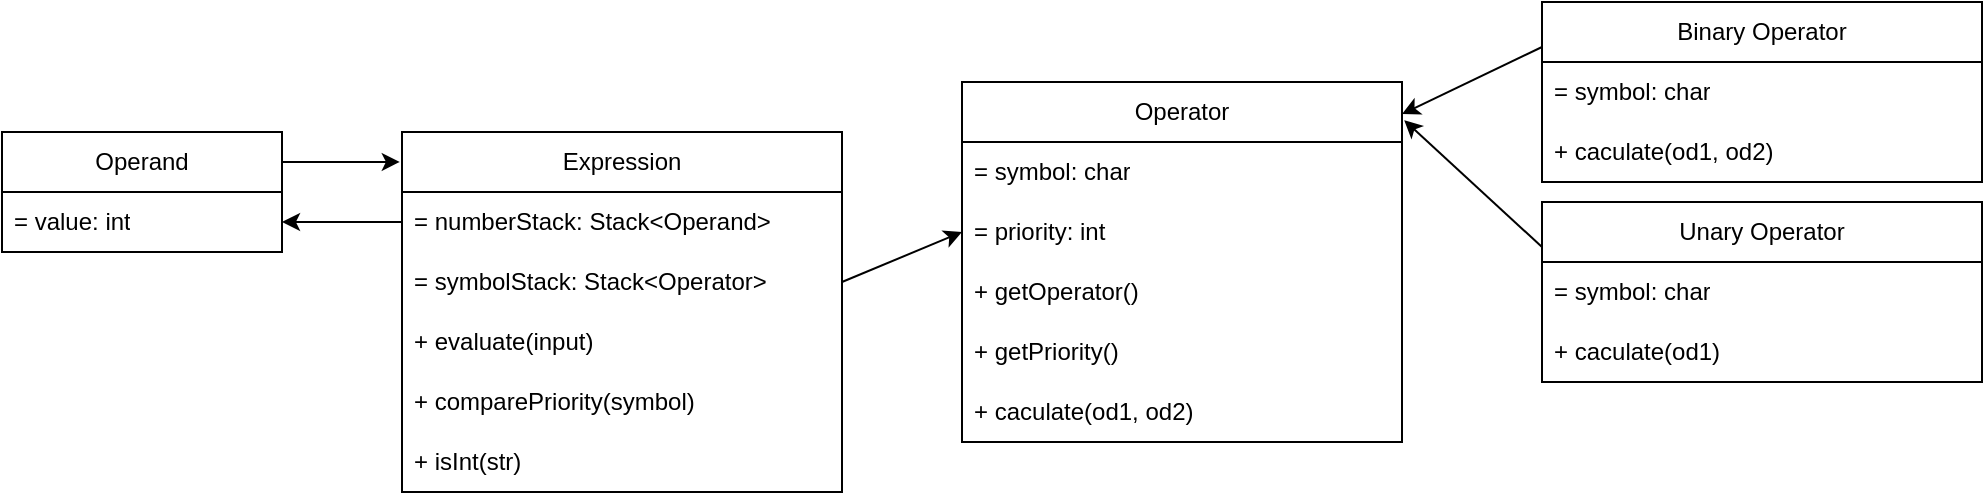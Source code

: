 <mxfile version="24.0.8" type="github">
  <diagram name="Page-1" id="HFXF5jOjvGOMYzu-Sj2q">
    <mxGraphModel dx="1050" dy="522" grid="1" gridSize="10" guides="1" tooltips="1" connect="1" arrows="1" fold="1" page="1" pageScale="1" pageWidth="850" pageHeight="1100" math="0" shadow="0">
      <root>
        <mxCell id="0" />
        <mxCell id="1" parent="0" />
        <mxCell id="lywhhOv0kKZHeL2Ujanw-1" value="Expression" style="swimlane;fontStyle=0;childLayout=stackLayout;horizontal=1;startSize=30;horizontalStack=0;resizeParent=1;resizeParentMax=0;resizeLast=0;collapsible=1;marginBottom=0;whiteSpace=wrap;html=1;" parent="1" vertex="1">
          <mxGeometry x="890" y="225" width="220" height="180" as="geometry" />
        </mxCell>
        <mxCell id="lywhhOv0kKZHeL2Ujanw-2" value="= numberStack: Stack&amp;lt;Operand&amp;gt;" style="text;strokeColor=none;fillColor=none;align=left;verticalAlign=middle;spacingLeft=4;spacingRight=4;overflow=hidden;points=[[0,0.5],[1,0.5]];portConstraint=eastwest;rotatable=0;whiteSpace=wrap;html=1;" parent="lywhhOv0kKZHeL2Ujanw-1" vertex="1">
          <mxGeometry y="30" width="220" height="30" as="geometry" />
        </mxCell>
        <mxCell id="lywhhOv0kKZHeL2Ujanw-3" value="= symbolStack: Stack&amp;lt;Operator&amp;gt;" style="text;strokeColor=none;fillColor=none;align=left;verticalAlign=middle;spacingLeft=4;spacingRight=4;overflow=hidden;points=[[0,0.5],[1,0.5]];portConstraint=eastwest;rotatable=0;whiteSpace=wrap;html=1;" parent="lywhhOv0kKZHeL2Ujanw-1" vertex="1">
          <mxGeometry y="60" width="220" height="30" as="geometry" />
        </mxCell>
        <mxCell id="lywhhOv0kKZHeL2Ujanw-4" value="+ evaluate(input)" style="text;strokeColor=none;fillColor=none;align=left;verticalAlign=middle;spacingLeft=4;spacingRight=4;overflow=hidden;points=[[0,0.5],[1,0.5]];portConstraint=eastwest;rotatable=0;whiteSpace=wrap;html=1;" parent="lywhhOv0kKZHeL2Ujanw-1" vertex="1">
          <mxGeometry y="90" width="220" height="30" as="geometry" />
        </mxCell>
        <mxCell id="lywhhOv0kKZHeL2Ujanw-5" value="+&amp;nbsp;comparePriority(symbol)" style="text;strokeColor=none;fillColor=none;align=left;verticalAlign=middle;spacingLeft=4;spacingRight=4;overflow=hidden;points=[[0,0.5],[1,0.5]];portConstraint=eastwest;rotatable=0;whiteSpace=wrap;html=1;" parent="lywhhOv0kKZHeL2Ujanw-1" vertex="1">
          <mxGeometry y="120" width="220" height="30" as="geometry" />
        </mxCell>
        <mxCell id="lywhhOv0kKZHeL2Ujanw-6" value="+&amp;nbsp;isInt(str)" style="text;strokeColor=none;fillColor=none;align=left;verticalAlign=middle;spacingLeft=4;spacingRight=4;overflow=hidden;points=[[0,0.5],[1,0.5]];portConstraint=eastwest;rotatable=0;whiteSpace=wrap;html=1;" parent="lywhhOv0kKZHeL2Ujanw-1" vertex="1">
          <mxGeometry y="150" width="220" height="30" as="geometry" />
        </mxCell>
        <mxCell id="lywhhOv0kKZHeL2Ujanw-7" value="Operand" style="swimlane;fontStyle=0;childLayout=stackLayout;horizontal=1;startSize=30;horizontalStack=0;resizeParent=1;resizeParentMax=0;resizeLast=0;collapsible=1;marginBottom=0;whiteSpace=wrap;html=1;" parent="1" vertex="1">
          <mxGeometry x="690" y="225" width="140" height="60" as="geometry" />
        </mxCell>
        <mxCell id="lywhhOv0kKZHeL2Ujanw-8" value="= value: int" style="text;strokeColor=none;fillColor=none;align=left;verticalAlign=middle;spacingLeft=4;spacingRight=4;overflow=hidden;points=[[0,0.5],[1,0.5]];portConstraint=eastwest;rotatable=0;whiteSpace=wrap;html=1;" parent="lywhhOv0kKZHeL2Ujanw-7" vertex="1">
          <mxGeometry y="30" width="140" height="30" as="geometry" />
        </mxCell>
        <mxCell id="lywhhOv0kKZHeL2Ujanw-9" style="edgeStyle=orthogonalEdgeStyle;rounded=0;orthogonalLoop=1;jettySize=auto;html=1;exitX=1;exitY=0.25;exitDx=0;exitDy=0;entryX=-0.005;entryY=0.083;entryDx=0;entryDy=0;entryPerimeter=0;" parent="1" source="lywhhOv0kKZHeL2Ujanw-7" target="lywhhOv0kKZHeL2Ujanw-1" edge="1">
          <mxGeometry relative="1" as="geometry" />
        </mxCell>
        <mxCell id="lywhhOv0kKZHeL2Ujanw-10" style="edgeStyle=none;rounded=0;orthogonalLoop=1;jettySize=auto;html=1;exitX=0;exitY=0.5;exitDx=0;exitDy=0;entryX=1;entryY=0.5;entryDx=0;entryDy=0;" parent="1" source="lywhhOv0kKZHeL2Ujanw-2" target="lywhhOv0kKZHeL2Ujanw-8" edge="1">
          <mxGeometry relative="1" as="geometry" />
        </mxCell>
        <mxCell id="lywhhOv0kKZHeL2Ujanw-11" value="Operator" style="swimlane;fontStyle=0;childLayout=stackLayout;horizontal=1;startSize=30;horizontalStack=0;resizeParent=1;resizeParentMax=0;resizeLast=0;collapsible=1;marginBottom=0;whiteSpace=wrap;html=1;" parent="1" vertex="1">
          <mxGeometry x="1170" y="200" width="220" height="180" as="geometry" />
        </mxCell>
        <mxCell id="lywhhOv0kKZHeL2Ujanw-12" value="= symbol: char" style="text;strokeColor=none;fillColor=none;align=left;verticalAlign=middle;spacingLeft=4;spacingRight=4;overflow=hidden;points=[[0,0.5],[1,0.5]];portConstraint=eastwest;rotatable=0;whiteSpace=wrap;html=1;" parent="lywhhOv0kKZHeL2Ujanw-11" vertex="1">
          <mxGeometry y="30" width="220" height="30" as="geometry" />
        </mxCell>
        <mxCell id="lywhhOv0kKZHeL2Ujanw-13" value="= priority: int" style="text;strokeColor=none;fillColor=none;align=left;verticalAlign=middle;spacingLeft=4;spacingRight=4;overflow=hidden;points=[[0,0.5],[1,0.5]];portConstraint=eastwest;rotatable=0;whiteSpace=wrap;html=1;" parent="lywhhOv0kKZHeL2Ujanw-11" vertex="1">
          <mxGeometry y="60" width="220" height="30" as="geometry" />
        </mxCell>
        <mxCell id="lywhhOv0kKZHeL2Ujanw-14" value="+ getOperator()" style="text;strokeColor=none;fillColor=none;align=left;verticalAlign=middle;spacingLeft=4;spacingRight=4;overflow=hidden;points=[[0,0.5],[1,0.5]];portConstraint=eastwest;rotatable=0;whiteSpace=wrap;html=1;" parent="lywhhOv0kKZHeL2Ujanw-11" vertex="1">
          <mxGeometry y="90" width="220" height="30" as="geometry" />
        </mxCell>
        <mxCell id="lywhhOv0kKZHeL2Ujanw-15" value="+&amp;nbsp;getPriority()" style="text;strokeColor=none;fillColor=none;align=left;verticalAlign=middle;spacingLeft=4;spacingRight=4;overflow=hidden;points=[[0,0.5],[1,0.5]];portConstraint=eastwest;rotatable=0;whiteSpace=wrap;html=1;" parent="lywhhOv0kKZHeL2Ujanw-11" vertex="1">
          <mxGeometry y="120" width="220" height="30" as="geometry" />
        </mxCell>
        <mxCell id="lywhhOv0kKZHeL2Ujanw-16" value="+&amp;nbsp;caculate(od1, od2)" style="text;strokeColor=none;fillColor=none;align=left;verticalAlign=middle;spacingLeft=4;spacingRight=4;overflow=hidden;points=[[0,0.5],[1,0.5]];portConstraint=eastwest;rotatable=0;whiteSpace=wrap;html=1;" parent="lywhhOv0kKZHeL2Ujanw-11" vertex="1">
          <mxGeometry y="150" width="220" height="30" as="geometry" />
        </mxCell>
        <mxCell id="lywhhOv0kKZHeL2Ujanw-17" style="edgeStyle=none;rounded=0;orthogonalLoop=1;jettySize=auto;html=1;exitX=1;exitY=0.5;exitDx=0;exitDy=0;entryX=0;entryY=0.5;entryDx=0;entryDy=0;" parent="1" source="lywhhOv0kKZHeL2Ujanw-3" target="lywhhOv0kKZHeL2Ujanw-13" edge="1">
          <mxGeometry relative="1" as="geometry" />
        </mxCell>
        <mxCell id="lywhhOv0kKZHeL2Ujanw-18" value="Binary Operator" style="swimlane;fontStyle=0;childLayout=stackLayout;horizontal=1;startSize=30;horizontalStack=0;resizeParent=1;resizeParentMax=0;resizeLast=0;collapsible=1;marginBottom=0;whiteSpace=wrap;html=1;" parent="1" vertex="1">
          <mxGeometry x="1460" y="160" width="220" height="90" as="geometry" />
        </mxCell>
        <mxCell id="lywhhOv0kKZHeL2Ujanw-19" value="= symbol: char" style="text;strokeColor=none;fillColor=none;align=left;verticalAlign=middle;spacingLeft=4;spacingRight=4;overflow=hidden;points=[[0,0.5],[1,0.5]];portConstraint=eastwest;rotatable=0;whiteSpace=wrap;html=1;" parent="lywhhOv0kKZHeL2Ujanw-18" vertex="1">
          <mxGeometry y="30" width="220" height="30" as="geometry" />
        </mxCell>
        <mxCell id="lywhhOv0kKZHeL2Ujanw-20" value="+&amp;nbsp;caculate(od1, od2)" style="text;strokeColor=none;fillColor=none;align=left;verticalAlign=middle;spacingLeft=4;spacingRight=4;overflow=hidden;points=[[0,0.5],[1,0.5]];portConstraint=eastwest;rotatable=0;whiteSpace=wrap;html=1;" parent="lywhhOv0kKZHeL2Ujanw-18" vertex="1">
          <mxGeometry y="60" width="220" height="30" as="geometry" />
        </mxCell>
        <mxCell id="lywhhOv0kKZHeL2Ujanw-21" value="Unary Operator" style="swimlane;fontStyle=0;childLayout=stackLayout;horizontal=1;startSize=30;horizontalStack=0;resizeParent=1;resizeParentMax=0;resizeLast=0;collapsible=1;marginBottom=0;whiteSpace=wrap;html=1;" parent="1" vertex="1">
          <mxGeometry x="1460" y="260" width="220" height="90" as="geometry" />
        </mxCell>
        <mxCell id="lywhhOv0kKZHeL2Ujanw-22" value="= symbol: char" style="text;strokeColor=none;fillColor=none;align=left;verticalAlign=middle;spacingLeft=4;spacingRight=4;overflow=hidden;points=[[0,0.5],[1,0.5]];portConstraint=eastwest;rotatable=0;whiteSpace=wrap;html=1;" parent="lywhhOv0kKZHeL2Ujanw-21" vertex="1">
          <mxGeometry y="30" width="220" height="30" as="geometry" />
        </mxCell>
        <mxCell id="lywhhOv0kKZHeL2Ujanw-23" value="+&amp;nbsp;caculate(od1)" style="text;strokeColor=none;fillColor=none;align=left;verticalAlign=middle;spacingLeft=4;spacingRight=4;overflow=hidden;points=[[0,0.5],[1,0.5]];portConstraint=eastwest;rotatable=0;whiteSpace=wrap;html=1;" parent="lywhhOv0kKZHeL2Ujanw-21" vertex="1">
          <mxGeometry y="60" width="220" height="30" as="geometry" />
        </mxCell>
        <mxCell id="lywhhOv0kKZHeL2Ujanw-24" style="edgeStyle=none;rounded=0;orthogonalLoop=1;jettySize=auto;html=1;exitX=0;exitY=0.25;exitDx=0;exitDy=0;entryX=1.005;entryY=0.106;entryDx=0;entryDy=0;entryPerimeter=0;" parent="1" source="lywhhOv0kKZHeL2Ujanw-21" target="lywhhOv0kKZHeL2Ujanw-11" edge="1">
          <mxGeometry relative="1" as="geometry" />
        </mxCell>
        <mxCell id="lywhhOv0kKZHeL2Ujanw-25" style="edgeStyle=none;rounded=0;orthogonalLoop=1;jettySize=auto;html=1;exitX=0;exitY=0.25;exitDx=0;exitDy=0;entryX=1;entryY=0.089;entryDx=0;entryDy=0;entryPerimeter=0;" parent="1" source="lywhhOv0kKZHeL2Ujanw-18" target="lywhhOv0kKZHeL2Ujanw-11" edge="1">
          <mxGeometry relative="1" as="geometry" />
        </mxCell>
      </root>
    </mxGraphModel>
  </diagram>
</mxfile>
